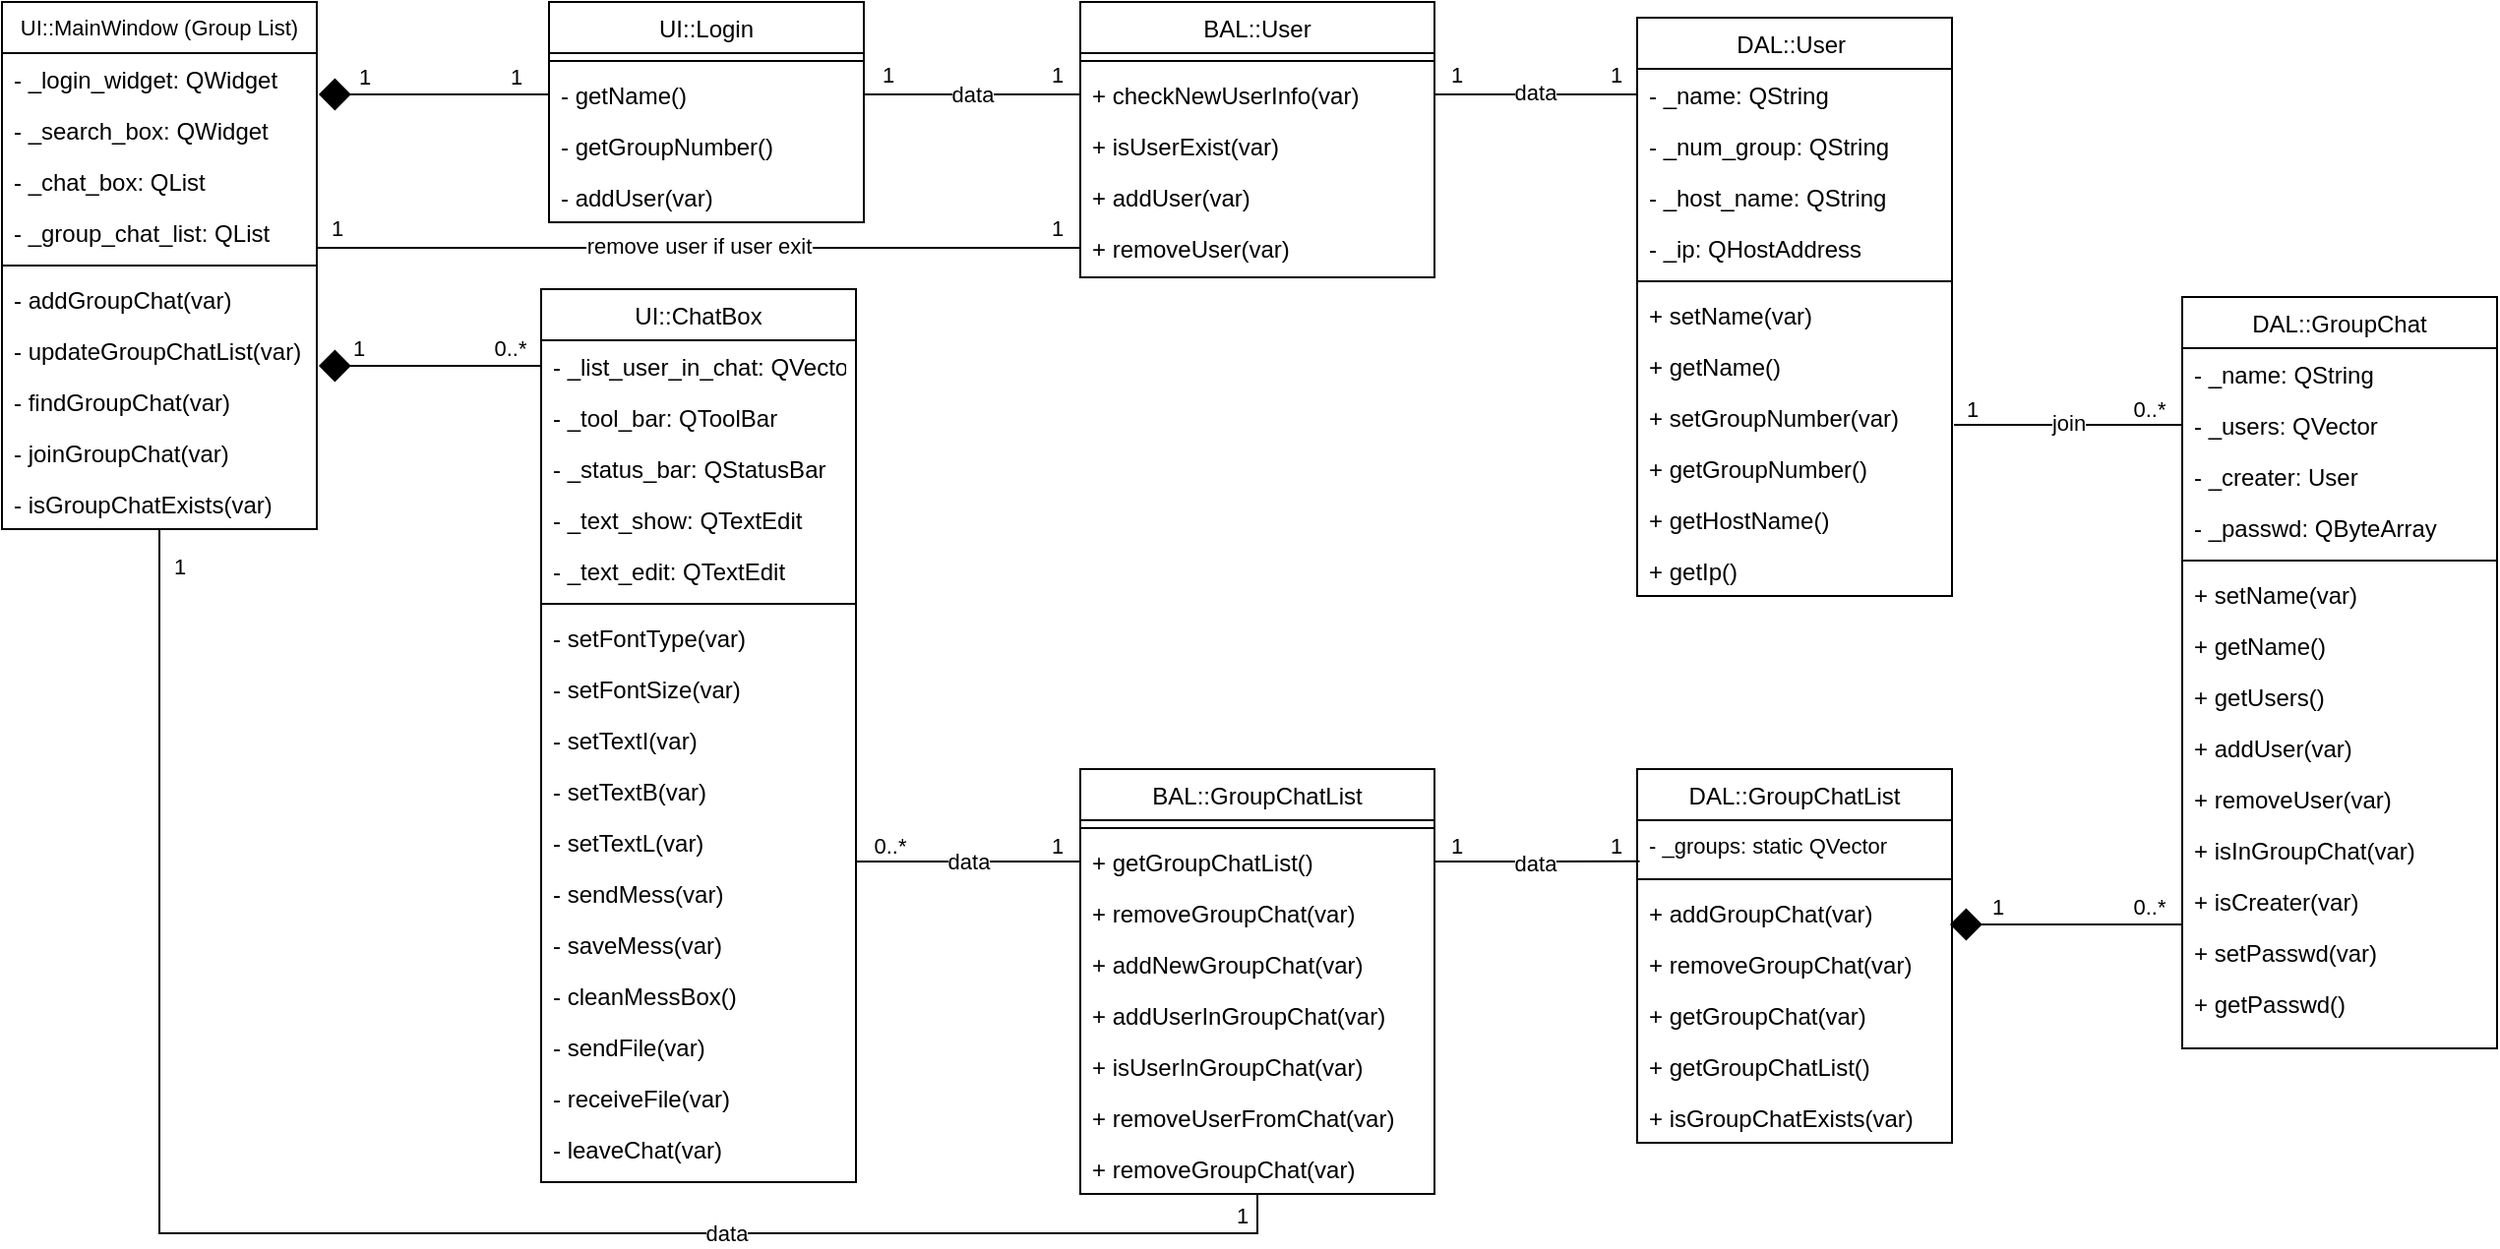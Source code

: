 <mxfile version="16.4.0" type="device"><diagram id="C5RBs43oDa-KdzZeNtuy" name="Page-1"><mxGraphModel dx="3078" dy="1200" grid="1" gridSize="10" guides="1" tooltips="1" connect="1" arrows="1" fold="1" page="1" pageScale="1" pageWidth="827" pageHeight="1169" math="0" shadow="0"><root><mxCell id="WIyWlLk6GJQsqaUBKTNV-0"/><mxCell id="WIyWlLk6GJQsqaUBKTNV-1" parent="WIyWlLk6GJQsqaUBKTNV-0"/><mxCell id="zkfFHV4jXpPFQw0GAbJ--0" value="DAL::User " style="swimlane;fontStyle=0;align=center;verticalAlign=top;childLayout=stackLayout;horizontal=1;startSize=26;horizontalStack=0;resizeParent=1;resizeLast=0;collapsible=1;marginBottom=0;rounded=0;shadow=0;strokeWidth=1;" parent="WIyWlLk6GJQsqaUBKTNV-1" vertex="1"><mxGeometry x="981" y="378" width="160" height="294" as="geometry"><mxRectangle x="230" y="140" width="160" height="26" as="alternateBounds"/></mxGeometry></mxCell><mxCell id="zkfFHV4jXpPFQw0GAbJ--1" value="- _name: QString" style="text;align=left;verticalAlign=top;spacingLeft=4;spacingRight=4;overflow=hidden;rotatable=0;points=[[0,0.5],[1,0.5]];portConstraint=eastwest;" parent="zkfFHV4jXpPFQw0GAbJ--0" vertex="1"><mxGeometry y="26" width="160" height="26" as="geometry"/></mxCell><mxCell id="zkfFHV4jXpPFQw0GAbJ--2" value="- _num_group: QString" style="text;align=left;verticalAlign=top;spacingLeft=4;spacingRight=4;overflow=hidden;rotatable=0;points=[[0,0.5],[1,0.5]];portConstraint=eastwest;rounded=0;shadow=0;html=0;" parent="zkfFHV4jXpPFQw0GAbJ--0" vertex="1"><mxGeometry y="52" width="160" height="26" as="geometry"/></mxCell><mxCell id="6980lPLTv55jBMsy7aF5-0" value="- _host_name: QString" style="text;align=left;verticalAlign=top;spacingLeft=4;spacingRight=4;overflow=hidden;rotatable=0;points=[[0,0.5],[1,0.5]];portConstraint=eastwest;rounded=0;shadow=0;html=0;" parent="zkfFHV4jXpPFQw0GAbJ--0" vertex="1"><mxGeometry y="78" width="160" height="26" as="geometry"/></mxCell><mxCell id="zkfFHV4jXpPFQw0GAbJ--3" value="- _ip: QHostAddress" style="text;align=left;verticalAlign=top;spacingLeft=4;spacingRight=4;overflow=hidden;rotatable=0;points=[[0,0.5],[1,0.5]];portConstraint=eastwest;rounded=0;shadow=0;html=0;" parent="zkfFHV4jXpPFQw0GAbJ--0" vertex="1"><mxGeometry y="104" width="160" height="26" as="geometry"/></mxCell><mxCell id="zkfFHV4jXpPFQw0GAbJ--4" value="" style="line;html=1;strokeWidth=1;align=left;verticalAlign=middle;spacingTop=-1;spacingLeft=3;spacingRight=3;rotatable=0;labelPosition=right;points=[];portConstraint=eastwest;" parent="zkfFHV4jXpPFQw0GAbJ--0" vertex="1"><mxGeometry y="130" width="160" height="8" as="geometry"/></mxCell><mxCell id="zkfFHV4jXpPFQw0GAbJ--5" value="+ setName(var)" style="text;align=left;verticalAlign=top;spacingLeft=4;spacingRight=4;overflow=hidden;rotatable=0;points=[[0,0.5],[1,0.5]];portConstraint=eastwest;" parent="zkfFHV4jXpPFQw0GAbJ--0" vertex="1"><mxGeometry y="138" width="160" height="26" as="geometry"/></mxCell><mxCell id="TTiCfkgBHLxp36zevOv_-0" value="+ getName()" style="text;align=left;verticalAlign=top;spacingLeft=4;spacingRight=4;overflow=hidden;rotatable=0;points=[[0,0.5],[1,0.5]];portConstraint=eastwest;" parent="zkfFHV4jXpPFQw0GAbJ--0" vertex="1"><mxGeometry y="164" width="160" height="26" as="geometry"/></mxCell><mxCell id="TTiCfkgBHLxp36zevOv_-1" value="+ setGroupNumber(var)" style="text;align=left;verticalAlign=top;spacingLeft=4;spacingRight=4;overflow=hidden;rotatable=0;points=[[0,0.5],[1,0.5]];portConstraint=eastwest;" parent="zkfFHV4jXpPFQw0GAbJ--0" vertex="1"><mxGeometry y="190" width="160" height="26" as="geometry"/></mxCell><mxCell id="TTiCfkgBHLxp36zevOv_-2" value="+ getGroupNumber()" style="text;align=left;verticalAlign=top;spacingLeft=4;spacingRight=4;overflow=hidden;rotatable=0;points=[[0,0.5],[1,0.5]];portConstraint=eastwest;" parent="zkfFHV4jXpPFQw0GAbJ--0" vertex="1"><mxGeometry y="216" width="160" height="26" as="geometry"/></mxCell><mxCell id="6980lPLTv55jBMsy7aF5-1" value="+ getHostName()" style="text;align=left;verticalAlign=top;spacingLeft=4;spacingRight=4;overflow=hidden;rotatable=0;points=[[0,0.5],[1,0.5]];portConstraint=eastwest;" parent="zkfFHV4jXpPFQw0GAbJ--0" vertex="1"><mxGeometry y="242" width="160" height="26" as="geometry"/></mxCell><mxCell id="TTiCfkgBHLxp36zevOv_-4" value="+ getIp()" style="text;align=left;verticalAlign=top;spacingLeft=4;spacingRight=4;overflow=hidden;rotatable=0;points=[[0,0.5],[1,0.5]];portConstraint=eastwest;" parent="zkfFHV4jXpPFQw0GAbJ--0" vertex="1"><mxGeometry y="268" width="160" height="26" as="geometry"/></mxCell><mxCell id="zkfFHV4jXpPFQw0GAbJ--17" value="DAL::GroupChat" style="swimlane;fontStyle=0;align=center;verticalAlign=top;childLayout=stackLayout;horizontal=1;startSize=26;horizontalStack=0;resizeParent=1;resizeLast=0;collapsible=1;marginBottom=0;rounded=0;shadow=0;strokeWidth=1;" parent="WIyWlLk6GJQsqaUBKTNV-1" vertex="1"><mxGeometry x="1258" y="520" width="160" height="382" as="geometry"><mxRectangle x="508" y="120" width="160" height="26" as="alternateBounds"/></mxGeometry></mxCell><mxCell id="zkfFHV4jXpPFQw0GAbJ--18" value="- _name: QString" style="text;align=left;verticalAlign=top;spacingLeft=4;spacingRight=4;overflow=hidden;rotatable=0;points=[[0,0.5],[1,0.5]];portConstraint=eastwest;" parent="zkfFHV4jXpPFQw0GAbJ--17" vertex="1"><mxGeometry y="26" width="160" height="26" as="geometry"/></mxCell><mxCell id="zkfFHV4jXpPFQw0GAbJ--22" value="- _users: QVector" style="text;align=left;verticalAlign=top;spacingLeft=4;spacingRight=4;overflow=hidden;rotatable=0;points=[[0,0.5],[1,0.5]];portConstraint=eastwest;rounded=0;shadow=0;html=0;" parent="zkfFHV4jXpPFQw0GAbJ--17" vertex="1"><mxGeometry y="52" width="160" height="26" as="geometry"/></mxCell><mxCell id="TTiCfkgBHLxp36zevOv_-15" value="- _creater: User" style="text;align=left;verticalAlign=top;spacingLeft=4;spacingRight=4;overflow=hidden;rotatable=0;points=[[0,0.5],[1,0.5]];portConstraint=eastwest;rounded=0;shadow=0;html=0;" parent="zkfFHV4jXpPFQw0GAbJ--17" vertex="1"><mxGeometry y="78" width="160" height="26" as="geometry"/></mxCell><mxCell id="zkfFHV4jXpPFQw0GAbJ--21" value="- _passwd: QByteArray" style="text;align=left;verticalAlign=top;spacingLeft=4;spacingRight=4;overflow=hidden;rotatable=0;points=[[0,0.5],[1,0.5]];portConstraint=eastwest;rounded=0;shadow=0;html=0;" parent="zkfFHV4jXpPFQw0GAbJ--17" vertex="1"><mxGeometry y="104" width="160" height="26" as="geometry"/></mxCell><mxCell id="zkfFHV4jXpPFQw0GAbJ--23" value="" style="line;html=1;strokeWidth=1;align=left;verticalAlign=middle;spacingTop=-1;spacingLeft=3;spacingRight=3;rotatable=0;labelPosition=right;points=[];portConstraint=eastwest;" parent="zkfFHV4jXpPFQw0GAbJ--17" vertex="1"><mxGeometry y="130" width="160" height="8" as="geometry"/></mxCell><mxCell id="zkfFHV4jXpPFQw0GAbJ--25" value="+ setName(var)" style="text;align=left;verticalAlign=top;spacingLeft=4;spacingRight=4;overflow=hidden;rotatable=0;points=[[0,0.5],[1,0.5]];portConstraint=eastwest;" parent="zkfFHV4jXpPFQw0GAbJ--17" vertex="1"><mxGeometry y="138" width="160" height="26" as="geometry"/></mxCell><mxCell id="TTiCfkgBHLxp36zevOv_-5" value="+ getName()" style="text;align=left;verticalAlign=top;spacingLeft=4;spacingRight=4;overflow=hidden;rotatable=0;points=[[0,0.5],[1,0.5]];portConstraint=eastwest;" parent="zkfFHV4jXpPFQw0GAbJ--17" vertex="1"><mxGeometry y="164" width="160" height="26" as="geometry"/></mxCell><mxCell id="TTiCfkgBHLxp36zevOv_-8" value="+ getUsers()" style="text;align=left;verticalAlign=top;spacingLeft=4;spacingRight=4;overflow=hidden;rotatable=0;points=[[0,0.5],[1,0.5]];portConstraint=eastwest;" parent="zkfFHV4jXpPFQw0GAbJ--17" vertex="1"><mxGeometry y="190" width="160" height="26" as="geometry"/></mxCell><mxCell id="TTiCfkgBHLxp36zevOv_-9" value="+ addUser(var)" style="text;align=left;verticalAlign=top;spacingLeft=4;spacingRight=4;overflow=hidden;rotatable=0;points=[[0,0.5],[1,0.5]];portConstraint=eastwest;" parent="zkfFHV4jXpPFQw0GAbJ--17" vertex="1"><mxGeometry y="216" width="160" height="26" as="geometry"/></mxCell><mxCell id="TTiCfkgBHLxp36zevOv_-10" value="+ removeUser(var)" style="text;align=left;verticalAlign=top;spacingLeft=4;spacingRight=4;overflow=hidden;rotatable=0;points=[[0,0.5],[1,0.5]];portConstraint=eastwest;" parent="zkfFHV4jXpPFQw0GAbJ--17" vertex="1"><mxGeometry y="242" width="160" height="26" as="geometry"/></mxCell><mxCell id="TTiCfkgBHLxp36zevOv_-11" value="+ isInGroupChat(var)" style="text;align=left;verticalAlign=top;spacingLeft=4;spacingRight=4;overflow=hidden;rotatable=0;points=[[0,0.5],[1,0.5]];portConstraint=eastwest;" parent="zkfFHV4jXpPFQw0GAbJ--17" vertex="1"><mxGeometry y="268" width="160" height="26" as="geometry"/></mxCell><mxCell id="TTiCfkgBHLxp36zevOv_-16" value="+ isCreater(var)" style="text;align=left;verticalAlign=top;spacingLeft=4;spacingRight=4;overflow=hidden;rotatable=0;points=[[0,0.5],[1,0.5]];portConstraint=eastwest;" parent="zkfFHV4jXpPFQw0GAbJ--17" vertex="1"><mxGeometry y="294" width="160" height="26" as="geometry"/></mxCell><mxCell id="TTiCfkgBHLxp36zevOv_-17" value="+ setPasswd(var)" style="text;align=left;verticalAlign=top;spacingLeft=4;spacingRight=4;overflow=hidden;rotatable=0;points=[[0,0.5],[1,0.5]];portConstraint=eastwest;" parent="zkfFHV4jXpPFQw0GAbJ--17" vertex="1"><mxGeometry y="320" width="160" height="26" as="geometry"/></mxCell><mxCell id="TTiCfkgBHLxp36zevOv_-18" value="+ getPasswd()" style="text;align=left;verticalAlign=top;spacingLeft=4;spacingRight=4;overflow=hidden;rotatable=0;points=[[0,0.5],[1,0.5]];portConstraint=eastwest;" parent="zkfFHV4jXpPFQw0GAbJ--17" vertex="1"><mxGeometry y="346" width="160" height="26" as="geometry"/></mxCell><mxCell id="TTiCfkgBHLxp36zevOv_-19" value="DAL::GroupChatList" style="swimlane;fontStyle=0;align=center;verticalAlign=top;childLayout=stackLayout;horizontal=1;startSize=26;horizontalStack=0;resizeParent=1;resizeLast=0;collapsible=1;marginBottom=0;rounded=0;shadow=0;strokeWidth=1;" parent="WIyWlLk6GJQsqaUBKTNV-1" vertex="1"><mxGeometry x="981" y="760" width="160" height="190" as="geometry"><mxRectangle x="340" y="380" width="170" height="26" as="alternateBounds"/></mxGeometry></mxCell><mxCell id="TTiCfkgBHLxp36zevOv_-20" value="- _groups: static QVector" style="text;align=left;verticalAlign=top;spacingLeft=4;spacingRight=4;overflow=hidden;rotatable=0;points=[[0,0.5],[1,0.5]];portConstraint=eastwest;fontSize=11;" parent="TTiCfkgBHLxp36zevOv_-19" vertex="1"><mxGeometry y="26" width="160" height="26" as="geometry"/></mxCell><mxCell id="TTiCfkgBHLxp36zevOv_-21" value="" style="line;html=1;strokeWidth=1;align=left;verticalAlign=middle;spacingTop=-1;spacingLeft=3;spacingRight=3;rotatable=0;labelPosition=right;points=[];portConstraint=eastwest;" parent="TTiCfkgBHLxp36zevOv_-19" vertex="1"><mxGeometry y="52" width="160" height="8" as="geometry"/></mxCell><mxCell id="TTiCfkgBHLxp36zevOv_-23" value="+ addGroupChat(var)" style="text;align=left;verticalAlign=top;spacingLeft=4;spacingRight=4;overflow=hidden;rotatable=0;points=[[0,0.5],[1,0.5]];portConstraint=eastwest;" parent="TTiCfkgBHLxp36zevOv_-19" vertex="1"><mxGeometry y="60" width="160" height="26" as="geometry"/></mxCell><mxCell id="TTiCfkgBHLxp36zevOv_-24" value="+ removeGroupChat(var)" style="text;align=left;verticalAlign=top;spacingLeft=4;spacingRight=4;overflow=hidden;rotatable=0;points=[[0,0.5],[1,0.5]];portConstraint=eastwest;" parent="TTiCfkgBHLxp36zevOv_-19" vertex="1"><mxGeometry y="86" width="160" height="26" as="geometry"/></mxCell><mxCell id="TTiCfkgBHLxp36zevOv_-22" value="+ getGroupChat(var)" style="text;align=left;verticalAlign=top;spacingLeft=4;spacingRight=4;overflow=hidden;rotatable=0;points=[[0,0.5],[1,0.5]];portConstraint=eastwest;" parent="TTiCfkgBHLxp36zevOv_-19" vertex="1"><mxGeometry y="112" width="160" height="26" as="geometry"/></mxCell><mxCell id="TTiCfkgBHLxp36zevOv_-25" value="+ getGroupChatList()" style="text;align=left;verticalAlign=top;spacingLeft=4;spacingRight=4;overflow=hidden;rotatable=0;points=[[0,0.5],[1,0.5]];portConstraint=eastwest;" parent="TTiCfkgBHLxp36zevOv_-19" vertex="1"><mxGeometry y="138" width="160" height="26" as="geometry"/></mxCell><mxCell id="TTiCfkgBHLxp36zevOv_-26" value="+ isGroupChatExists(var)" style="text;align=left;verticalAlign=top;spacingLeft=4;spacingRight=4;overflow=hidden;rotatable=0;points=[[0,0.5],[1,0.5]];portConstraint=eastwest;" parent="TTiCfkgBHLxp36zevOv_-19" vertex="1"><mxGeometry y="164" width="160" height="26" as="geometry"/></mxCell><mxCell id="TTiCfkgBHLxp36zevOv_-27" style="edgeStyle=orthogonalEdgeStyle;rounded=0;orthogonalLoop=1;jettySize=auto;html=1;exitX=0;exitY=0.5;exitDx=0;exitDy=0;entryX=1;entryY=0.5;entryDx=0;entryDy=0;endArrow=diamond;endFill=1;strokeWidth=1;endSize=14;" parent="WIyWlLk6GJQsqaUBKTNV-1" edge="1"><mxGeometry relative="1" as="geometry"><mxPoint x="1140" y="839.0" as="targetPoint"/><mxPoint x="1258.0" y="839" as="sourcePoint"/><Array as="points"><mxPoint x="1180" y="839"/><mxPoint x="1180" y="839"/></Array></mxGeometry></mxCell><mxCell id="TTiCfkgBHLxp36zevOv_-28" value="0..*" style="edgeLabel;html=1;align=center;verticalAlign=middle;resizable=0;points=[];" parent="TTiCfkgBHLxp36zevOv_-27" vertex="1" connectable="0"><mxGeometry x="-0.493" y="-2" relative="1" as="geometry"><mxPoint x="13" y="-7" as="offset"/></mxGeometry></mxCell><mxCell id="TTiCfkgBHLxp36zevOv_-30" value="1" style="edgeLabel;html=1;align=center;verticalAlign=middle;resizable=0;points=[];" parent="TTiCfkgBHLxp36zevOv_-27" vertex="1" connectable="0"><mxGeometry x="-0.493" y="-2" relative="1" as="geometry"><mxPoint x="-64" y="-7" as="offset"/></mxGeometry></mxCell><mxCell id="TTiCfkgBHLxp36zevOv_-34" value="0..*" style="edgeLabel;html=1;align=center;verticalAlign=middle;resizable=0;points=[];" parent="TTiCfkgBHLxp36zevOv_-27" vertex="1" connectable="0"><mxGeometry x="-0.493" y="-2" relative="1" as="geometry"><mxPoint x="13" y="-260" as="offset"/></mxGeometry></mxCell><mxCell id="TTiCfkgBHLxp36zevOv_-35" value="1" style="edgeLabel;html=1;align=center;verticalAlign=middle;resizable=0;points=[];" parent="TTiCfkgBHLxp36zevOv_-27" vertex="1" connectable="0"><mxGeometry x="-0.493" y="-2" relative="1" as="geometry"><mxPoint x="-77" y="-260" as="offset"/></mxGeometry></mxCell><mxCell id="TTiCfkgBHLxp36zevOv_-32" value="" style="edgeStyle=orthogonalEdgeStyle;rounded=0;orthogonalLoop=1;jettySize=auto;html=1;endArrow=none;endFill=0;endSize=14;strokeWidth=1;" parent="WIyWlLk6GJQsqaUBKTNV-1" edge="1"><mxGeometry relative="1" as="geometry"><mxPoint x="1258" y="586" as="targetPoint"/><Array as="points"><mxPoint x="1258" y="585"/></Array><mxPoint x="1142" y="585" as="sourcePoint"/></mxGeometry></mxCell><mxCell id="TTiCfkgBHLxp36zevOv_-33" value="join" style="edgeLabel;html=1;align=center;verticalAlign=middle;resizable=0;points=[];" parent="TTiCfkgBHLxp36zevOv_-32" vertex="1" connectable="0"><mxGeometry x="-0.108" relative="1" as="geometry"><mxPoint x="6" y="-1" as="offset"/></mxGeometry></mxCell><mxCell id="y6i2CyPz674TRSMPuQuO-108" style="edgeStyle=orthogonalEdgeStyle;rounded=0;orthogonalLoop=1;jettySize=auto;html=1;exitX=0.5;exitY=1;exitDx=0;exitDy=0;entryX=0.5;entryY=1;entryDx=0;entryDy=0;endArrow=none;endFill=0;" edge="1" parent="WIyWlLk6GJQsqaUBKTNV-1" source="y6i2CyPz674TRSMPuQuO-0" target="y6i2CyPz674TRSMPuQuO-83"><mxGeometry relative="1" as="geometry"/></mxCell><mxCell id="y6i2CyPz674TRSMPuQuO-109" value="data" style="edgeLabel;html=1;align=center;verticalAlign=middle;resizable=0;points=[];" vertex="1" connectable="0" parent="y6i2CyPz674TRSMPuQuO-108"><mxGeometry x="0.38" relative="1" as="geometry"><mxPoint as="offset"/></mxGeometry></mxCell><mxCell id="y6i2CyPz674TRSMPuQuO-0" value="UI::MainWindow (Group List)" style="swimlane;fontStyle=0;align=center;verticalAlign=top;childLayout=stackLayout;horizontal=1;startSize=26;horizontalStack=0;resizeParent=1;resizeLast=0;collapsible=1;marginBottom=0;rounded=0;shadow=0;strokeWidth=1;fontSize=11;" vertex="1" parent="WIyWlLk6GJQsqaUBKTNV-1"><mxGeometry x="150" y="370" width="160" height="268" as="geometry"><mxRectangle x="340" y="380" width="170" height="26" as="alternateBounds"/></mxGeometry></mxCell><mxCell id="y6i2CyPz674TRSMPuQuO-1" value="- _login_widget: QWidget" style="text;align=left;verticalAlign=top;spacingLeft=4;spacingRight=4;overflow=hidden;rotatable=0;points=[[0,0.5],[1,0.5]];portConstraint=eastwest;" vertex="1" parent="y6i2CyPz674TRSMPuQuO-0"><mxGeometry y="26" width="160" height="26" as="geometry"/></mxCell><mxCell id="y6i2CyPz674TRSMPuQuO-26" value="- _search_box: QWidget" style="text;align=left;verticalAlign=top;spacingLeft=4;spacingRight=4;overflow=hidden;rotatable=0;points=[[0,0.5],[1,0.5]];portConstraint=eastwest;" vertex="1" parent="y6i2CyPz674TRSMPuQuO-0"><mxGeometry y="52" width="160" height="26" as="geometry"/></mxCell><mxCell id="y6i2CyPz674TRSMPuQuO-25" value="- _chat_box: QList" style="text;align=left;verticalAlign=top;spacingLeft=4;spacingRight=4;overflow=hidden;rotatable=0;points=[[0,0.5],[1,0.5]];portConstraint=eastwest;" vertex="1" parent="y6i2CyPz674TRSMPuQuO-0"><mxGeometry y="78" width="160" height="26" as="geometry"/></mxCell><mxCell id="y6i2CyPz674TRSMPuQuO-24" value="- _group_chat_list: QList" style="text;align=left;verticalAlign=top;spacingLeft=4;spacingRight=4;overflow=hidden;rotatable=0;points=[[0,0.5],[1,0.5]];portConstraint=eastwest;" vertex="1" parent="y6i2CyPz674TRSMPuQuO-0"><mxGeometry y="104" width="160" height="26" as="geometry"/></mxCell><mxCell id="y6i2CyPz674TRSMPuQuO-2" value="" style="line;html=1;strokeWidth=1;align=left;verticalAlign=middle;spacingTop=-1;spacingLeft=3;spacingRight=3;rotatable=0;labelPosition=right;points=[];portConstraint=eastwest;" vertex="1" parent="y6i2CyPz674TRSMPuQuO-0"><mxGeometry y="130" width="160" height="8" as="geometry"/></mxCell><mxCell id="y6i2CyPz674TRSMPuQuO-3" value="- addGroupChat(var)" style="text;align=left;verticalAlign=top;spacingLeft=4;spacingRight=4;overflow=hidden;rotatable=0;points=[[0,0.5],[1,0.5]];portConstraint=eastwest;" vertex="1" parent="y6i2CyPz674TRSMPuQuO-0"><mxGeometry y="138" width="160" height="26" as="geometry"/></mxCell><mxCell id="y6i2CyPz674TRSMPuQuO-4" value="- updateGroupChatList(var)" style="text;align=left;verticalAlign=top;spacingLeft=4;spacingRight=4;overflow=hidden;rotatable=0;points=[[0,0.5],[1,0.5]];portConstraint=eastwest;" vertex="1" parent="y6i2CyPz674TRSMPuQuO-0"><mxGeometry y="164" width="160" height="26" as="geometry"/></mxCell><mxCell id="y6i2CyPz674TRSMPuQuO-110" value="- findGroupChat(var)" style="text;align=left;verticalAlign=top;spacingLeft=4;spacingRight=4;overflow=hidden;rotatable=0;points=[[0,0.5],[1,0.5]];portConstraint=eastwest;" vertex="1" parent="y6i2CyPz674TRSMPuQuO-0"><mxGeometry y="190" width="160" height="26" as="geometry"/></mxCell><mxCell id="y6i2CyPz674TRSMPuQuO-5" value="- joinGroupChat(var)" style="text;align=left;verticalAlign=top;spacingLeft=4;spacingRight=4;overflow=hidden;rotatable=0;points=[[0,0.5],[1,0.5]];portConstraint=eastwest;" vertex="1" parent="y6i2CyPz674TRSMPuQuO-0"><mxGeometry y="216" width="160" height="26" as="geometry"/></mxCell><mxCell id="y6i2CyPz674TRSMPuQuO-7" value="- isGroupChatExists(var)" style="text;align=left;verticalAlign=top;spacingLeft=4;spacingRight=4;overflow=hidden;rotatable=0;points=[[0,0.5],[1,0.5]];portConstraint=eastwest;" vertex="1" parent="y6i2CyPz674TRSMPuQuO-0"><mxGeometry y="242" width="160" height="26" as="geometry"/></mxCell><mxCell id="y6i2CyPz674TRSMPuQuO-8" value="UI::Login" style="swimlane;fontStyle=0;align=center;verticalAlign=top;childLayout=stackLayout;horizontal=1;startSize=26;horizontalStack=0;resizeParent=1;resizeLast=0;collapsible=1;marginBottom=0;rounded=0;shadow=0;strokeWidth=1;" vertex="1" parent="WIyWlLk6GJQsqaUBKTNV-1"><mxGeometry x="428" y="370" width="160" height="112" as="geometry"><mxRectangle x="340" y="380" width="170" height="26" as="alternateBounds"/></mxGeometry></mxCell><mxCell id="y6i2CyPz674TRSMPuQuO-10" value="" style="line;html=1;strokeWidth=1;align=left;verticalAlign=middle;spacingTop=-1;spacingLeft=3;spacingRight=3;rotatable=0;labelPosition=right;points=[];portConstraint=eastwest;" vertex="1" parent="y6i2CyPz674TRSMPuQuO-8"><mxGeometry y="26" width="160" height="8" as="geometry"/></mxCell><mxCell id="y6i2CyPz674TRSMPuQuO-11" value="- getName()" style="text;align=left;verticalAlign=top;spacingLeft=4;spacingRight=4;overflow=hidden;rotatable=0;points=[[0,0.5],[1,0.5]];portConstraint=eastwest;" vertex="1" parent="y6i2CyPz674TRSMPuQuO-8"><mxGeometry y="34" width="160" height="26" as="geometry"/></mxCell><mxCell id="y6i2CyPz674TRSMPuQuO-12" value="- getGroupNumber()" style="text;align=left;verticalAlign=top;spacingLeft=4;spacingRight=4;overflow=hidden;rotatable=0;points=[[0,0.5],[1,0.5]];portConstraint=eastwest;" vertex="1" parent="y6i2CyPz674TRSMPuQuO-8"><mxGeometry y="60" width="160" height="26" as="geometry"/></mxCell><mxCell id="y6i2CyPz674TRSMPuQuO-107" value="- addUser(var)" style="text;align=left;verticalAlign=top;spacingLeft=4;spacingRight=4;overflow=hidden;rotatable=0;points=[[0,0.5],[1,0.5]];portConstraint=eastwest;" vertex="1" parent="y6i2CyPz674TRSMPuQuO-8"><mxGeometry y="86" width="160" height="26" as="geometry"/></mxCell><mxCell id="y6i2CyPz674TRSMPuQuO-16" value="BAL::User" style="swimlane;fontStyle=0;align=center;verticalAlign=top;childLayout=stackLayout;horizontal=1;startSize=26;horizontalStack=0;resizeParent=1;resizeLast=0;collapsible=1;marginBottom=0;rounded=0;shadow=0;strokeWidth=1;" vertex="1" parent="WIyWlLk6GJQsqaUBKTNV-1"><mxGeometry x="698" y="370" width="180" height="140" as="geometry"><mxRectangle x="340" y="380" width="170" height="26" as="alternateBounds"/></mxGeometry></mxCell><mxCell id="y6i2CyPz674TRSMPuQuO-17" value="" style="line;html=1;strokeWidth=1;align=left;verticalAlign=middle;spacingTop=-1;spacingLeft=3;spacingRight=3;rotatable=0;labelPosition=right;points=[];portConstraint=eastwest;" vertex="1" parent="y6i2CyPz674TRSMPuQuO-16"><mxGeometry y="26" width="180" height="8" as="geometry"/></mxCell><mxCell id="y6i2CyPz674TRSMPuQuO-18" value="+ checkNewUserInfo(var)" style="text;align=left;verticalAlign=top;spacingLeft=4;spacingRight=4;overflow=hidden;rotatable=0;points=[[0,0.5],[1,0.5]];portConstraint=eastwest;" vertex="1" parent="y6i2CyPz674TRSMPuQuO-16"><mxGeometry y="34" width="180" height="26" as="geometry"/></mxCell><mxCell id="y6i2CyPz674TRSMPuQuO-19" value="+ isUserExist(var)" style="text;align=left;verticalAlign=top;spacingLeft=4;spacingRight=4;overflow=hidden;rotatable=0;points=[[0,0.5],[1,0.5]];portConstraint=eastwest;" vertex="1" parent="y6i2CyPz674TRSMPuQuO-16"><mxGeometry y="60" width="180" height="26" as="geometry"/></mxCell><mxCell id="y6i2CyPz674TRSMPuQuO-20" value="+ addUser(var)" style="text;align=left;verticalAlign=top;spacingLeft=4;spacingRight=4;overflow=hidden;rotatable=0;points=[[0,0.5],[1,0.5]];portConstraint=eastwest;" vertex="1" parent="y6i2CyPz674TRSMPuQuO-16"><mxGeometry y="86" width="180" height="26" as="geometry"/></mxCell><mxCell id="y6i2CyPz674TRSMPuQuO-23" value="+ removeUser(var)" style="text;align=left;verticalAlign=top;spacingLeft=4;spacingRight=4;overflow=hidden;rotatable=0;points=[[0,0.5],[1,0.5]];portConstraint=eastwest;" vertex="1" parent="y6i2CyPz674TRSMPuQuO-16"><mxGeometry y="112" width="180" height="26" as="geometry"/></mxCell><mxCell id="y6i2CyPz674TRSMPuQuO-35" value="UI::ChatBox" style="swimlane;fontStyle=0;align=center;verticalAlign=top;childLayout=stackLayout;horizontal=1;startSize=26;horizontalStack=0;resizeParent=1;resizeLast=0;collapsible=1;marginBottom=0;rounded=0;shadow=0;strokeWidth=1;" vertex="1" parent="WIyWlLk6GJQsqaUBKTNV-1"><mxGeometry x="424" y="516" width="160" height="454" as="geometry"><mxRectangle x="340" y="380" width="170" height="26" as="alternateBounds"/></mxGeometry></mxCell><mxCell id="y6i2CyPz674TRSMPuQuO-36" value="- _list_user_in_chat: QVector" style="text;align=left;verticalAlign=top;spacingLeft=4;spacingRight=4;overflow=hidden;rotatable=0;points=[[0,0.5],[1,0.5]];portConstraint=eastwest;" vertex="1" parent="y6i2CyPz674TRSMPuQuO-35"><mxGeometry y="26" width="160" height="26" as="geometry"/></mxCell><mxCell id="y6i2CyPz674TRSMPuQuO-38" value="- _tool_bar: QToolBar" style="text;align=left;verticalAlign=top;spacingLeft=4;spacingRight=4;overflow=hidden;rotatable=0;points=[[0,0.5],[1,0.5]];portConstraint=eastwest;" vertex="1" parent="y6i2CyPz674TRSMPuQuO-35"><mxGeometry y="52" width="160" height="26" as="geometry"/></mxCell><mxCell id="y6i2CyPz674TRSMPuQuO-39" value="- _status_bar: QStatusBar" style="text;align=left;verticalAlign=top;spacingLeft=4;spacingRight=4;overflow=hidden;rotatable=0;points=[[0,0.5],[1,0.5]];portConstraint=eastwest;" vertex="1" parent="y6i2CyPz674TRSMPuQuO-35"><mxGeometry y="78" width="160" height="26" as="geometry"/></mxCell><mxCell id="y6i2CyPz674TRSMPuQuO-47" value="- _text_show: QTextEdit" style="text;align=left;verticalAlign=top;spacingLeft=4;spacingRight=4;overflow=hidden;rotatable=0;points=[[0,0.5],[1,0.5]];portConstraint=eastwest;" vertex="1" parent="y6i2CyPz674TRSMPuQuO-35"><mxGeometry y="104" width="160" height="26" as="geometry"/></mxCell><mxCell id="y6i2CyPz674TRSMPuQuO-46" value="- _text_edit: QTextEdit" style="text;align=left;verticalAlign=top;spacingLeft=4;spacingRight=4;overflow=hidden;rotatable=0;points=[[0,0.5],[1,0.5]];portConstraint=eastwest;" vertex="1" parent="y6i2CyPz674TRSMPuQuO-35"><mxGeometry y="130" width="160" height="26" as="geometry"/></mxCell><mxCell id="y6i2CyPz674TRSMPuQuO-40" value="" style="line;html=1;strokeWidth=1;align=left;verticalAlign=middle;spacingTop=-1;spacingLeft=3;spacingRight=3;rotatable=0;labelPosition=right;points=[];portConstraint=eastwest;" vertex="1" parent="y6i2CyPz674TRSMPuQuO-35"><mxGeometry y="156" width="160" height="8" as="geometry"/></mxCell><mxCell id="y6i2CyPz674TRSMPuQuO-50" value="- setFontType(var)" style="text;align=left;verticalAlign=top;spacingLeft=4;spacingRight=4;overflow=hidden;rotatable=0;points=[[0,0.5],[1,0.5]];portConstraint=eastwest;" vertex="1" parent="y6i2CyPz674TRSMPuQuO-35"><mxGeometry y="164" width="160" height="26" as="geometry"/></mxCell><mxCell id="y6i2CyPz674TRSMPuQuO-53" value="- setFontSize(var)" style="text;align=left;verticalAlign=top;spacingLeft=4;spacingRight=4;overflow=hidden;rotatable=0;points=[[0,0.5],[1,0.5]];portConstraint=eastwest;" vertex="1" parent="y6i2CyPz674TRSMPuQuO-35"><mxGeometry y="190" width="160" height="26" as="geometry"/></mxCell><mxCell id="y6i2CyPz674TRSMPuQuO-52" value="- setTextI(var)" style="text;align=left;verticalAlign=top;spacingLeft=4;spacingRight=4;overflow=hidden;rotatable=0;points=[[0,0.5],[1,0.5]];portConstraint=eastwest;" vertex="1" parent="y6i2CyPz674TRSMPuQuO-35"><mxGeometry y="216" width="160" height="26" as="geometry"/></mxCell><mxCell id="y6i2CyPz674TRSMPuQuO-51" value="- setTextB(var)" style="text;align=left;verticalAlign=top;spacingLeft=4;spacingRight=4;overflow=hidden;rotatable=0;points=[[0,0.5],[1,0.5]];portConstraint=eastwest;" vertex="1" parent="y6i2CyPz674TRSMPuQuO-35"><mxGeometry y="242" width="160" height="26" as="geometry"/></mxCell><mxCell id="y6i2CyPz674TRSMPuQuO-49" value="- setTextL(var)" style="text;align=left;verticalAlign=top;spacingLeft=4;spacingRight=4;overflow=hidden;rotatable=0;points=[[0,0.5],[1,0.5]];portConstraint=eastwest;" vertex="1" parent="y6i2CyPz674TRSMPuQuO-35"><mxGeometry y="268" width="160" height="26" as="geometry"/></mxCell><mxCell id="y6i2CyPz674TRSMPuQuO-69" value="- sendMess(var)" style="text;align=left;verticalAlign=top;spacingLeft=4;spacingRight=4;overflow=hidden;rotatable=0;points=[[0,0.5],[1,0.5]];portConstraint=eastwest;" vertex="1" parent="y6i2CyPz674TRSMPuQuO-35"><mxGeometry y="294" width="160" height="26" as="geometry"/></mxCell><mxCell id="y6i2CyPz674TRSMPuQuO-71" value="- saveMess(var)" style="text;align=left;verticalAlign=top;spacingLeft=4;spacingRight=4;overflow=hidden;rotatable=0;points=[[0,0.5],[1,0.5]];portConstraint=eastwest;" vertex="1" parent="y6i2CyPz674TRSMPuQuO-35"><mxGeometry y="320" width="160" height="26" as="geometry"/></mxCell><mxCell id="y6i2CyPz674TRSMPuQuO-68" value="- cleanMessBox()" style="text;align=left;verticalAlign=top;spacingLeft=4;spacingRight=4;overflow=hidden;rotatable=0;points=[[0,0.5],[1,0.5]];portConstraint=eastwest;" vertex="1" parent="y6i2CyPz674TRSMPuQuO-35"><mxGeometry y="346" width="160" height="26" as="geometry"/></mxCell><mxCell id="y6i2CyPz674TRSMPuQuO-70" value="- sendFile(var)" style="text;align=left;verticalAlign=top;spacingLeft=4;spacingRight=4;overflow=hidden;rotatable=0;points=[[0,0.5],[1,0.5]];portConstraint=eastwest;" vertex="1" parent="y6i2CyPz674TRSMPuQuO-35"><mxGeometry y="372" width="160" height="26" as="geometry"/></mxCell><mxCell id="y6i2CyPz674TRSMPuQuO-72" value="- receiveFile(var)" style="text;align=left;verticalAlign=top;spacingLeft=4;spacingRight=4;overflow=hidden;rotatable=0;points=[[0,0.5],[1,0.5]];portConstraint=eastwest;" vertex="1" parent="y6i2CyPz674TRSMPuQuO-35"><mxGeometry y="398" width="160" height="26" as="geometry"/></mxCell><mxCell id="y6i2CyPz674TRSMPuQuO-73" value="- leaveChat(var)" style="text;align=left;verticalAlign=top;spacingLeft=4;spacingRight=4;overflow=hidden;rotatable=0;points=[[0,0.5],[1,0.5]];portConstraint=eastwest;" vertex="1" parent="y6i2CyPz674TRSMPuQuO-35"><mxGeometry y="424" width="160" height="26" as="geometry"/></mxCell><mxCell id="y6i2CyPz674TRSMPuQuO-75" style="edgeStyle=orthogonalEdgeStyle;rounded=0;orthogonalLoop=1;jettySize=auto;html=1;endArrow=diamond;endFill=1;strokeWidth=1;endSize=14;exitX=0;exitY=0.5;exitDx=0;exitDy=0;" edge="1" parent="WIyWlLk6GJQsqaUBKTNV-1" source="y6i2CyPz674TRSMPuQuO-36"><mxGeometry relative="1" as="geometry"><mxPoint x="311" y="555" as="targetPoint"/><mxPoint x="426" y="561" as="sourcePoint"/></mxGeometry></mxCell><mxCell id="y6i2CyPz674TRSMPuQuO-76" value="0..*" style="edgeLabel;html=1;align=center;verticalAlign=middle;resizable=0;points=[];" vertex="1" connectable="0" parent="y6i2CyPz674TRSMPuQuO-75"><mxGeometry x="-0.493" y="-2" relative="1" as="geometry"><mxPoint x="13" y="-7" as="offset"/></mxGeometry></mxCell><mxCell id="y6i2CyPz674TRSMPuQuO-77" value="1" style="edgeLabel;html=1;align=center;verticalAlign=middle;resizable=0;points=[];" vertex="1" connectable="0" parent="y6i2CyPz674TRSMPuQuO-75"><mxGeometry x="-0.493" y="-2" relative="1" as="geometry"><mxPoint x="-64" y="-7" as="offset"/></mxGeometry></mxCell><mxCell id="y6i2CyPz674TRSMPuQuO-80" style="edgeStyle=orthogonalEdgeStyle;rounded=0;orthogonalLoop=1;jettySize=auto;html=1;endArrow=diamond;endFill=1;strokeWidth=1;endSize=14;exitX=0;exitY=0.5;exitDx=0;exitDy=0;" edge="1" parent="WIyWlLk6GJQsqaUBKTNV-1" source="y6i2CyPz674TRSMPuQuO-11"><mxGeometry relative="1" as="geometry"><mxPoint x="311" y="417" as="targetPoint"/><mxPoint x="428" y="422" as="sourcePoint"/></mxGeometry></mxCell><mxCell id="y6i2CyPz674TRSMPuQuO-81" value="1" style="edgeLabel;html=1;align=center;verticalAlign=middle;resizable=0;points=[];" vertex="1" connectable="0" parent="y6i2CyPz674TRSMPuQuO-80"><mxGeometry x="-0.493" y="-2" relative="1" as="geometry"><mxPoint x="13" y="-7" as="offset"/></mxGeometry></mxCell><mxCell id="y6i2CyPz674TRSMPuQuO-82" value="1" style="edgeLabel;html=1;align=center;verticalAlign=middle;resizable=0;points=[];" vertex="1" connectable="0" parent="y6i2CyPz674TRSMPuQuO-80"><mxGeometry x="-0.493" y="-2" relative="1" as="geometry"><mxPoint x="-64" y="-7" as="offset"/></mxGeometry></mxCell><mxCell id="y6i2CyPz674TRSMPuQuO-83" value="BAL::GroupChatList" style="swimlane;fontStyle=0;align=center;verticalAlign=top;childLayout=stackLayout;horizontal=1;startSize=26;horizontalStack=0;resizeParent=1;resizeLast=0;collapsible=1;marginBottom=0;rounded=0;shadow=0;strokeWidth=1;" vertex="1" parent="WIyWlLk6GJQsqaUBKTNV-1"><mxGeometry x="698" y="760" width="180" height="216" as="geometry"><mxRectangle x="340" y="380" width="170" height="26" as="alternateBounds"/></mxGeometry></mxCell><mxCell id="y6i2CyPz674TRSMPuQuO-84" value="" style="line;html=1;strokeWidth=1;align=left;verticalAlign=middle;spacingTop=-1;spacingLeft=3;spacingRight=3;rotatable=0;labelPosition=right;points=[];portConstraint=eastwest;" vertex="1" parent="y6i2CyPz674TRSMPuQuO-83"><mxGeometry y="26" width="180" height="8" as="geometry"/></mxCell><mxCell id="y6i2CyPz674TRSMPuQuO-85" value="+ getGroupChatList()" style="text;align=left;verticalAlign=top;spacingLeft=4;spacingRight=4;overflow=hidden;rotatable=0;points=[[0,0.5],[1,0.5]];portConstraint=eastwest;" vertex="1" parent="y6i2CyPz674TRSMPuQuO-83"><mxGeometry y="34" width="180" height="26" as="geometry"/></mxCell><mxCell id="y6i2CyPz674TRSMPuQuO-86" value="+ removeGroupChat(var)" style="text;align=left;verticalAlign=top;spacingLeft=4;spacingRight=4;overflow=hidden;rotatable=0;points=[[0,0.5],[1,0.5]];portConstraint=eastwest;" vertex="1" parent="y6i2CyPz674TRSMPuQuO-83"><mxGeometry y="60" width="180" height="26" as="geometry"/></mxCell><mxCell id="y6i2CyPz674TRSMPuQuO-32" value="+ addNewGroupChat(var)" style="text;align=left;verticalAlign=top;spacingLeft=4;spacingRight=4;overflow=hidden;rotatable=0;points=[[0,0.5],[1,0.5]];portConstraint=eastwest;" vertex="1" parent="y6i2CyPz674TRSMPuQuO-83"><mxGeometry y="86" width="180" height="26" as="geometry"/></mxCell><mxCell id="y6i2CyPz674TRSMPuQuO-31" value="+ addUserInGroupChat(var)" style="text;align=left;verticalAlign=top;spacingLeft=4;spacingRight=4;overflow=hidden;rotatable=0;points=[[0,0.5],[1,0.5]];portConstraint=eastwest;" vertex="1" parent="y6i2CyPz674TRSMPuQuO-83"><mxGeometry y="112" width="180" height="26" as="geometry"/></mxCell><mxCell id="y6i2CyPz674TRSMPuQuO-29" value="+ isUserInGroupChat(var)" style="text;align=left;verticalAlign=top;spacingLeft=4;spacingRight=4;overflow=hidden;rotatable=0;points=[[0,0.5],[1,0.5]];portConstraint=eastwest;" vertex="1" parent="y6i2CyPz674TRSMPuQuO-83"><mxGeometry y="138" width="180" height="26" as="geometry"/></mxCell><mxCell id="y6i2CyPz674TRSMPuQuO-30" value="+ removeUserFromChat(var)" style="text;align=left;verticalAlign=top;spacingLeft=4;spacingRight=4;overflow=hidden;rotatable=0;points=[[0,0.5],[1,0.5]];portConstraint=eastwest;" vertex="1" parent="y6i2CyPz674TRSMPuQuO-83"><mxGeometry y="164" width="180" height="26" as="geometry"/></mxCell><mxCell id="y6i2CyPz674TRSMPuQuO-33" value="+ removeGroupChat(var)" style="text;align=left;verticalAlign=top;spacingLeft=4;spacingRight=4;overflow=hidden;rotatable=0;points=[[0,0.5],[1,0.5]];portConstraint=eastwest;" vertex="1" parent="y6i2CyPz674TRSMPuQuO-83"><mxGeometry y="190" width="180" height="26" as="geometry"/></mxCell><mxCell id="y6i2CyPz674TRSMPuQuO-91" value="data" style="edgeStyle=orthogonalEdgeStyle;rounded=0;orthogonalLoop=1;jettySize=auto;html=1;exitX=1;exitY=0.5;exitDx=0;exitDy=0;entryX=0;entryY=0.5;entryDx=0;entryDy=0;endArrow=none;endFill=0;" edge="1" parent="WIyWlLk6GJQsqaUBKTNV-1" source="y6i2CyPz674TRSMPuQuO-11" target="y6i2CyPz674TRSMPuQuO-18"><mxGeometry relative="1" as="geometry"/></mxCell><mxCell id="y6i2CyPz674TRSMPuQuO-94" style="edgeStyle=orthogonalEdgeStyle;rounded=0;orthogonalLoop=1;jettySize=auto;html=1;exitX=1;exitY=0.5;exitDx=0;exitDy=0;entryX=0;entryY=0.5;entryDx=0;entryDy=0;endArrow=none;endFill=0;" edge="1" parent="WIyWlLk6GJQsqaUBKTNV-1" source="y6i2CyPz674TRSMPuQuO-18" target="zkfFHV4jXpPFQw0GAbJ--1"><mxGeometry relative="1" as="geometry"/></mxCell><mxCell id="y6i2CyPz674TRSMPuQuO-95" value="data" style="edgeLabel;html=1;align=center;verticalAlign=middle;resizable=0;points=[];" vertex="1" connectable="0" parent="y6i2CyPz674TRSMPuQuO-94"><mxGeometry x="-0.01" relative="1" as="geometry"><mxPoint y="-1" as="offset"/></mxGeometry></mxCell><mxCell id="y6i2CyPz674TRSMPuQuO-101" style="edgeStyle=orthogonalEdgeStyle;rounded=0;orthogonalLoop=1;jettySize=auto;html=1;exitX=1;exitY=0.5;exitDx=0;exitDy=0;entryX=0.008;entryY=0.803;entryDx=0;entryDy=0;entryPerimeter=0;endArrow=none;endFill=0;" edge="1" parent="WIyWlLk6GJQsqaUBKTNV-1" source="y6i2CyPz674TRSMPuQuO-85" target="TTiCfkgBHLxp36zevOv_-20"><mxGeometry relative="1" as="geometry"/></mxCell><mxCell id="y6i2CyPz674TRSMPuQuO-103" value="data" style="edgeLabel;html=1;align=center;verticalAlign=middle;resizable=0;points=[];" vertex="1" connectable="0" parent="y6i2CyPz674TRSMPuQuO-101"><mxGeometry x="-0.013" y="-1" relative="1" as="geometry"><mxPoint x="-1" as="offset"/></mxGeometry></mxCell><mxCell id="y6i2CyPz674TRSMPuQuO-111" style="edgeStyle=orthogonalEdgeStyle;rounded=0;orthogonalLoop=1;jettySize=auto;html=1;exitX=1;exitY=0.5;exitDx=0;exitDy=0;entryX=0;entryY=0.5;entryDx=0;entryDy=0;fontSize=11;endArrow=none;endFill=0;" edge="1" parent="WIyWlLk6GJQsqaUBKTNV-1" source="y6i2CyPz674TRSMPuQuO-24" target="y6i2CyPz674TRSMPuQuO-23"><mxGeometry relative="1" as="geometry"><Array as="points"><mxPoint x="310" y="495"/></Array></mxGeometry></mxCell><mxCell id="y6i2CyPz674TRSMPuQuO-112" value="remove user if user exit" style="edgeLabel;html=1;align=center;verticalAlign=middle;resizable=0;points=[];fontSize=11;" vertex="1" connectable="0" parent="y6i2CyPz674TRSMPuQuO-111"><mxGeometry x="0.021" y="-1" relative="1" as="geometry"><mxPoint y="-2" as="offset"/></mxGeometry></mxCell><mxCell id="y6i2CyPz674TRSMPuQuO-115" style="edgeStyle=orthogonalEdgeStyle;rounded=0;orthogonalLoop=1;jettySize=auto;html=1;exitX=1;exitY=0.5;exitDx=0;exitDy=0;fontSize=11;endArrow=none;endFill=0;" edge="1" parent="WIyWlLk6GJQsqaUBKTNV-1" source="y6i2CyPz674TRSMPuQuO-49" target="y6i2CyPz674TRSMPuQuO-85"><mxGeometry relative="1" as="geometry"><Array as="points"><mxPoint x="584" y="807"/></Array></mxGeometry></mxCell><mxCell id="y6i2CyPz674TRSMPuQuO-116" value="data" style="edgeLabel;html=1;align=center;verticalAlign=middle;resizable=0;points=[];fontSize=11;" vertex="1" connectable="0" parent="y6i2CyPz674TRSMPuQuO-115"><mxGeometry x="0.081" relative="1" as="geometry"><mxPoint as="offset"/></mxGeometry></mxCell><mxCell id="y6i2CyPz674TRSMPuQuO-118" value="1" style="edgeLabel;html=1;align=center;verticalAlign=middle;resizable=0;points=[];" vertex="1" connectable="0" parent="WIyWlLk6GJQsqaUBKTNV-1"><mxGeometry x="890" y="802" as="geometry"><mxPoint x="-1" y="-3" as="offset"/></mxGeometry></mxCell><mxCell id="y6i2CyPz674TRSMPuQuO-119" value="1" style="edgeLabel;html=1;align=center;verticalAlign=middle;resizable=0;points=[];" vertex="1" connectable="0" parent="WIyWlLk6GJQsqaUBKTNV-1"><mxGeometry x="971" y="802" as="geometry"><mxPoint x="-1" y="-3" as="offset"/></mxGeometry></mxCell><mxCell id="y6i2CyPz674TRSMPuQuO-120" value="1" style="edgeLabel;html=1;align=center;verticalAlign=middle;resizable=0;points=[];" vertex="1" connectable="0" parent="WIyWlLk6GJQsqaUBKTNV-1"><mxGeometry x="781" y="990" as="geometry"><mxPoint x="-1" y="-3" as="offset"/></mxGeometry></mxCell><mxCell id="y6i2CyPz674TRSMPuQuO-121" value="1" style="edgeLabel;html=1;align=center;verticalAlign=middle;resizable=0;points=[];" vertex="1" connectable="0" parent="WIyWlLk6GJQsqaUBKTNV-1"><mxGeometry x="241" y="660" as="geometry"><mxPoint x="-1" y="-3" as="offset"/></mxGeometry></mxCell><mxCell id="y6i2CyPz674TRSMPuQuO-123" value="1" style="edgeLabel;html=1;align=center;verticalAlign=middle;resizable=0;points=[];" vertex="1" connectable="0" parent="WIyWlLk6GJQsqaUBKTNV-1"><mxGeometry x="687" y="802" as="geometry"><mxPoint x="-1" y="-3" as="offset"/></mxGeometry></mxCell><mxCell id="y6i2CyPz674TRSMPuQuO-124" value="0..*" style="edgeLabel;html=1;align=center;verticalAlign=middle;resizable=0;points=[];" vertex="1" connectable="0" parent="WIyWlLk6GJQsqaUBKTNV-1"><mxGeometry x="600.996" y="799.0" as="geometry"/></mxCell><mxCell id="y6i2CyPz674TRSMPuQuO-125" value="1" style="edgeLabel;html=1;align=center;verticalAlign=middle;resizable=0;points=[];" vertex="1" connectable="0" parent="WIyWlLk6GJQsqaUBKTNV-1"><mxGeometry x="890" y="410" as="geometry"><mxPoint x="-1" y="-3" as="offset"/></mxGeometry></mxCell><mxCell id="y6i2CyPz674TRSMPuQuO-126" value="1" style="edgeLabel;html=1;align=center;verticalAlign=middle;resizable=0;points=[];" vertex="1" connectable="0" parent="WIyWlLk6GJQsqaUBKTNV-1"><mxGeometry x="971" y="410" as="geometry"><mxPoint x="-1" y="-3" as="offset"/></mxGeometry></mxCell><mxCell id="y6i2CyPz674TRSMPuQuO-127" value="1" style="edgeLabel;html=1;align=center;verticalAlign=middle;resizable=0;points=[];" vertex="1" connectable="0" parent="WIyWlLk6GJQsqaUBKTNV-1"><mxGeometry x="687" y="488" as="geometry"><mxPoint x="-1" y="-3" as="offset"/></mxGeometry></mxCell><mxCell id="y6i2CyPz674TRSMPuQuO-128" value="1" style="edgeLabel;html=1;align=center;verticalAlign=middle;resizable=0;points=[];" vertex="1" connectable="0" parent="WIyWlLk6GJQsqaUBKTNV-1"><mxGeometry x="321" y="488" as="geometry"><mxPoint x="-1" y="-3" as="offset"/></mxGeometry></mxCell><mxCell id="y6i2CyPz674TRSMPuQuO-129" value="1" style="edgeLabel;html=1;align=center;verticalAlign=middle;resizable=0;points=[];" vertex="1" connectable="0" parent="WIyWlLk6GJQsqaUBKTNV-1"><mxGeometry x="601" y="410" as="geometry"><mxPoint x="-1" y="-3" as="offset"/></mxGeometry></mxCell><mxCell id="y6i2CyPz674TRSMPuQuO-130" value="1" style="edgeLabel;html=1;align=center;verticalAlign=middle;resizable=0;points=[];" vertex="1" connectable="0" parent="WIyWlLk6GJQsqaUBKTNV-1"><mxGeometry x="687" y="410" as="geometry"><mxPoint x="-1" y="-3" as="offset"/></mxGeometry></mxCell></root></mxGraphModel></diagram></mxfile>